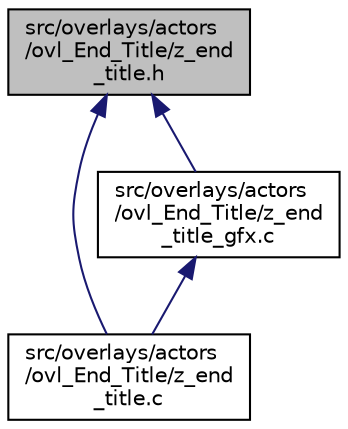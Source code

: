 digraph "src/overlays/actors/ovl_End_Title/z_end_title.h"
{
 // LATEX_PDF_SIZE
  edge [fontname="Helvetica",fontsize="10",labelfontname="Helvetica",labelfontsize="10"];
  node [fontname="Helvetica",fontsize="10",shape=record];
  Node1 [label="src/overlays/actors\l/ovl_End_Title/z_end\l_title.h",height=0.2,width=0.4,color="black", fillcolor="grey75", style="filled", fontcolor="black",tooltip=" "];
  Node1 -> Node2 [dir="back",color="midnightblue",fontsize="10",style="solid",fontname="Helvetica"];
  Node2 [label="src/overlays/actors\l/ovl_End_Title/z_end\l_title.c",height=0.2,width=0.4,color="black", fillcolor="white", style="filled",URL="$dd/dd7/z__end__title_8c.html",tooltip=" "];
  Node1 -> Node3 [dir="back",color="midnightblue",fontsize="10",style="solid",fontname="Helvetica"];
  Node3 [label="src/overlays/actors\l/ovl_End_Title/z_end\l_title_gfx.c",height=0.2,width=0.4,color="black", fillcolor="white", style="filled",URL="$d7/dc1/z__end__title__gfx_8c.html",tooltip=" "];
  Node3 -> Node2 [dir="back",color="midnightblue",fontsize="10",style="solid",fontname="Helvetica"];
}
